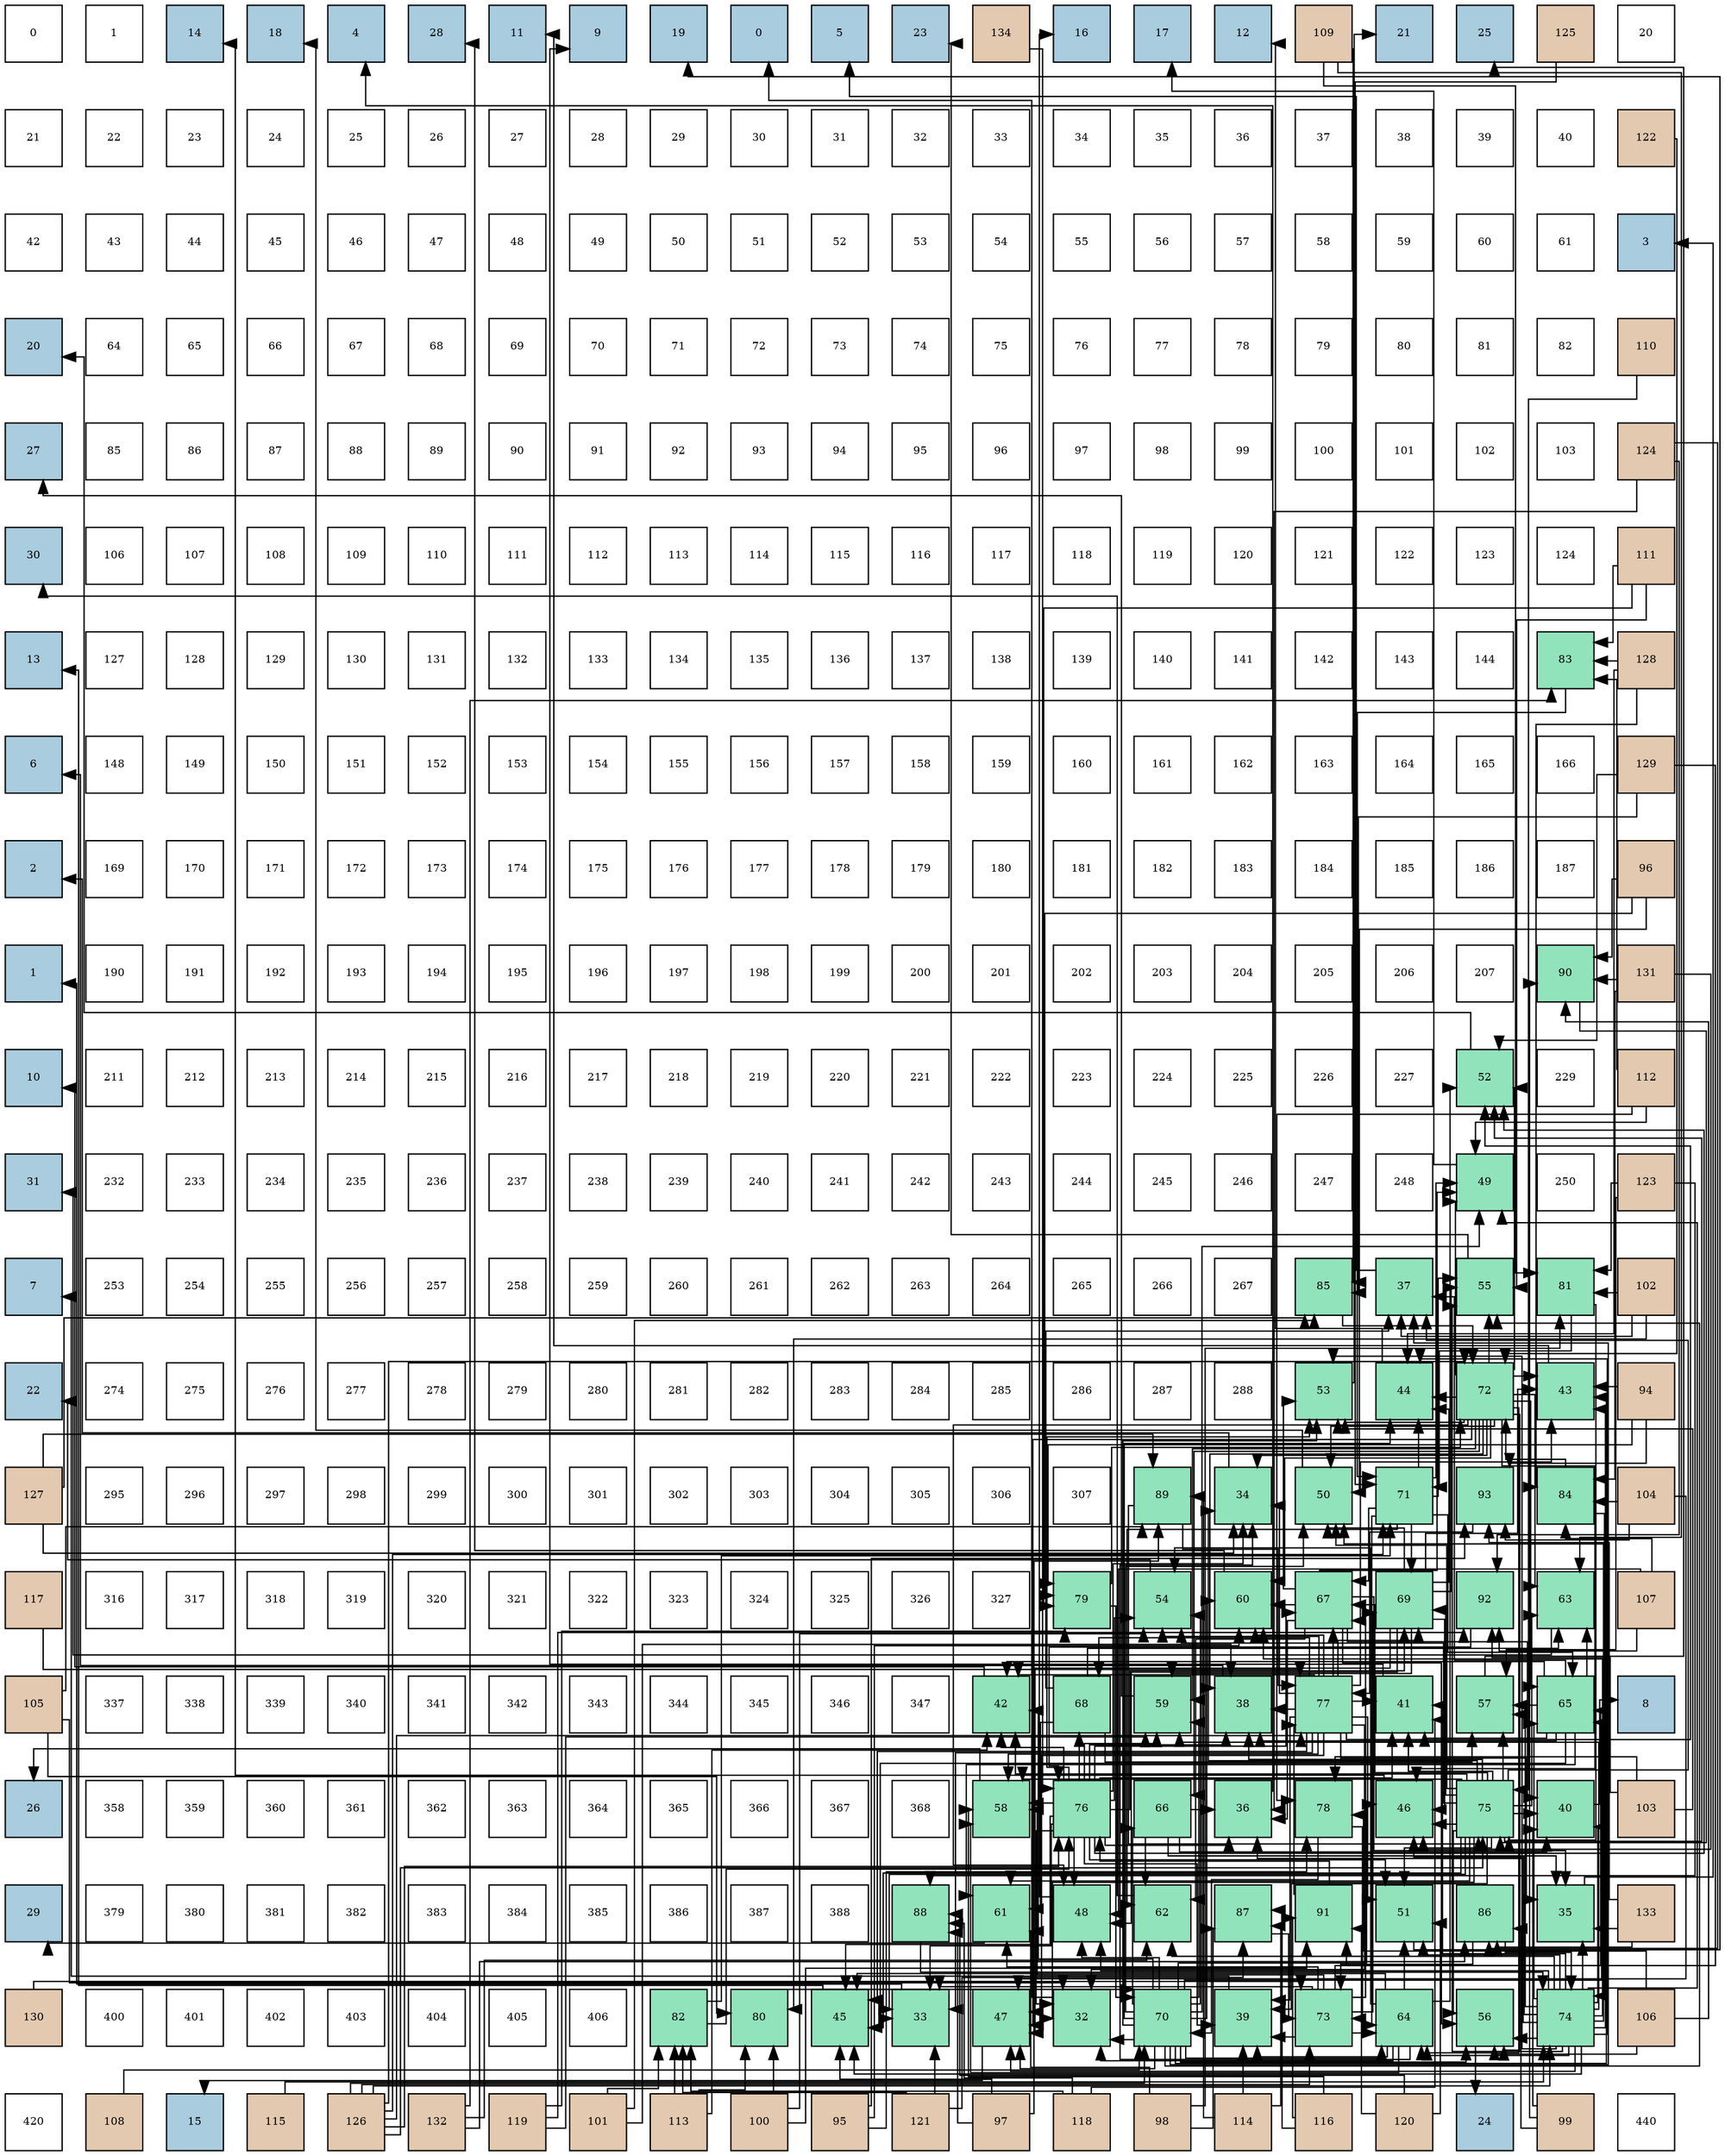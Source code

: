 digraph layout{
 rankdir=TB;
 splines=ortho;
 node [style=filled shape=square fixedsize=true width=0.6];
0[label="0", fontsize=8, fillcolor="#ffffff"];
1[label="1", fontsize=8, fillcolor="#ffffff"];
2[label="14", fontsize=8, fillcolor="#a9ccde"];
3[label="18", fontsize=8, fillcolor="#a9ccde"];
4[label="4", fontsize=8, fillcolor="#a9ccde"];
5[label="28", fontsize=8, fillcolor="#a9ccde"];
6[label="11", fontsize=8, fillcolor="#a9ccde"];
7[label="9", fontsize=8, fillcolor="#a9ccde"];
8[label="19", fontsize=8, fillcolor="#a9ccde"];
9[label="0", fontsize=8, fillcolor="#a9ccde"];
10[label="5", fontsize=8, fillcolor="#a9ccde"];
11[label="23", fontsize=8, fillcolor="#a9ccde"];
12[label="134", fontsize=8, fillcolor="#e3c9af"];
13[label="16", fontsize=8, fillcolor="#a9ccde"];
14[label="17", fontsize=8, fillcolor="#a9ccde"];
15[label="12", fontsize=8, fillcolor="#a9ccde"];
16[label="109", fontsize=8, fillcolor="#e3c9af"];
17[label="21", fontsize=8, fillcolor="#a9ccde"];
18[label="25", fontsize=8, fillcolor="#a9ccde"];
19[label="125", fontsize=8, fillcolor="#e3c9af"];
20[label="20", fontsize=8, fillcolor="#ffffff"];
21[label="21", fontsize=8, fillcolor="#ffffff"];
22[label="22", fontsize=8, fillcolor="#ffffff"];
23[label="23", fontsize=8, fillcolor="#ffffff"];
24[label="24", fontsize=8, fillcolor="#ffffff"];
25[label="25", fontsize=8, fillcolor="#ffffff"];
26[label="26", fontsize=8, fillcolor="#ffffff"];
27[label="27", fontsize=8, fillcolor="#ffffff"];
28[label="28", fontsize=8, fillcolor="#ffffff"];
29[label="29", fontsize=8, fillcolor="#ffffff"];
30[label="30", fontsize=8, fillcolor="#ffffff"];
31[label="31", fontsize=8, fillcolor="#ffffff"];
32[label="32", fontsize=8, fillcolor="#ffffff"];
33[label="33", fontsize=8, fillcolor="#ffffff"];
34[label="34", fontsize=8, fillcolor="#ffffff"];
35[label="35", fontsize=8, fillcolor="#ffffff"];
36[label="36", fontsize=8, fillcolor="#ffffff"];
37[label="37", fontsize=8, fillcolor="#ffffff"];
38[label="38", fontsize=8, fillcolor="#ffffff"];
39[label="39", fontsize=8, fillcolor="#ffffff"];
40[label="40", fontsize=8, fillcolor="#ffffff"];
41[label="122", fontsize=8, fillcolor="#e3c9af"];
42[label="42", fontsize=8, fillcolor="#ffffff"];
43[label="43", fontsize=8, fillcolor="#ffffff"];
44[label="44", fontsize=8, fillcolor="#ffffff"];
45[label="45", fontsize=8, fillcolor="#ffffff"];
46[label="46", fontsize=8, fillcolor="#ffffff"];
47[label="47", fontsize=8, fillcolor="#ffffff"];
48[label="48", fontsize=8, fillcolor="#ffffff"];
49[label="49", fontsize=8, fillcolor="#ffffff"];
50[label="50", fontsize=8, fillcolor="#ffffff"];
51[label="51", fontsize=8, fillcolor="#ffffff"];
52[label="52", fontsize=8, fillcolor="#ffffff"];
53[label="53", fontsize=8, fillcolor="#ffffff"];
54[label="54", fontsize=8, fillcolor="#ffffff"];
55[label="55", fontsize=8, fillcolor="#ffffff"];
56[label="56", fontsize=8, fillcolor="#ffffff"];
57[label="57", fontsize=8, fillcolor="#ffffff"];
58[label="58", fontsize=8, fillcolor="#ffffff"];
59[label="59", fontsize=8, fillcolor="#ffffff"];
60[label="60", fontsize=8, fillcolor="#ffffff"];
61[label="61", fontsize=8, fillcolor="#ffffff"];
62[label="3", fontsize=8, fillcolor="#a9ccde"];
63[label="20", fontsize=8, fillcolor="#a9ccde"];
64[label="64", fontsize=8, fillcolor="#ffffff"];
65[label="65", fontsize=8, fillcolor="#ffffff"];
66[label="66", fontsize=8, fillcolor="#ffffff"];
67[label="67", fontsize=8, fillcolor="#ffffff"];
68[label="68", fontsize=8, fillcolor="#ffffff"];
69[label="69", fontsize=8, fillcolor="#ffffff"];
70[label="70", fontsize=8, fillcolor="#ffffff"];
71[label="71", fontsize=8, fillcolor="#ffffff"];
72[label="72", fontsize=8, fillcolor="#ffffff"];
73[label="73", fontsize=8, fillcolor="#ffffff"];
74[label="74", fontsize=8, fillcolor="#ffffff"];
75[label="75", fontsize=8, fillcolor="#ffffff"];
76[label="76", fontsize=8, fillcolor="#ffffff"];
77[label="77", fontsize=8, fillcolor="#ffffff"];
78[label="78", fontsize=8, fillcolor="#ffffff"];
79[label="79", fontsize=8, fillcolor="#ffffff"];
80[label="80", fontsize=8, fillcolor="#ffffff"];
81[label="81", fontsize=8, fillcolor="#ffffff"];
82[label="82", fontsize=8, fillcolor="#ffffff"];
83[label="110", fontsize=8, fillcolor="#e3c9af"];
84[label="27", fontsize=8, fillcolor="#a9ccde"];
85[label="85", fontsize=8, fillcolor="#ffffff"];
86[label="86", fontsize=8, fillcolor="#ffffff"];
87[label="87", fontsize=8, fillcolor="#ffffff"];
88[label="88", fontsize=8, fillcolor="#ffffff"];
89[label="89", fontsize=8, fillcolor="#ffffff"];
90[label="90", fontsize=8, fillcolor="#ffffff"];
91[label="91", fontsize=8, fillcolor="#ffffff"];
92[label="92", fontsize=8, fillcolor="#ffffff"];
93[label="93", fontsize=8, fillcolor="#ffffff"];
94[label="94", fontsize=8, fillcolor="#ffffff"];
95[label="95", fontsize=8, fillcolor="#ffffff"];
96[label="96", fontsize=8, fillcolor="#ffffff"];
97[label="97", fontsize=8, fillcolor="#ffffff"];
98[label="98", fontsize=8, fillcolor="#ffffff"];
99[label="99", fontsize=8, fillcolor="#ffffff"];
100[label="100", fontsize=8, fillcolor="#ffffff"];
101[label="101", fontsize=8, fillcolor="#ffffff"];
102[label="102", fontsize=8, fillcolor="#ffffff"];
103[label="103", fontsize=8, fillcolor="#ffffff"];
104[label="124", fontsize=8, fillcolor="#e3c9af"];
105[label="30", fontsize=8, fillcolor="#a9ccde"];
106[label="106", fontsize=8, fillcolor="#ffffff"];
107[label="107", fontsize=8, fillcolor="#ffffff"];
108[label="108", fontsize=8, fillcolor="#ffffff"];
109[label="109", fontsize=8, fillcolor="#ffffff"];
110[label="110", fontsize=8, fillcolor="#ffffff"];
111[label="111", fontsize=8, fillcolor="#ffffff"];
112[label="112", fontsize=8, fillcolor="#ffffff"];
113[label="113", fontsize=8, fillcolor="#ffffff"];
114[label="114", fontsize=8, fillcolor="#ffffff"];
115[label="115", fontsize=8, fillcolor="#ffffff"];
116[label="116", fontsize=8, fillcolor="#ffffff"];
117[label="117", fontsize=8, fillcolor="#ffffff"];
118[label="118", fontsize=8, fillcolor="#ffffff"];
119[label="119", fontsize=8, fillcolor="#ffffff"];
120[label="120", fontsize=8, fillcolor="#ffffff"];
121[label="121", fontsize=8, fillcolor="#ffffff"];
122[label="122", fontsize=8, fillcolor="#ffffff"];
123[label="123", fontsize=8, fillcolor="#ffffff"];
124[label="124", fontsize=8, fillcolor="#ffffff"];
125[label="111", fontsize=8, fillcolor="#e3c9af"];
126[label="13", fontsize=8, fillcolor="#a9ccde"];
127[label="127", fontsize=8, fillcolor="#ffffff"];
128[label="128", fontsize=8, fillcolor="#ffffff"];
129[label="129", fontsize=8, fillcolor="#ffffff"];
130[label="130", fontsize=8, fillcolor="#ffffff"];
131[label="131", fontsize=8, fillcolor="#ffffff"];
132[label="132", fontsize=8, fillcolor="#ffffff"];
133[label="133", fontsize=8, fillcolor="#ffffff"];
134[label="134", fontsize=8, fillcolor="#ffffff"];
135[label="135", fontsize=8, fillcolor="#ffffff"];
136[label="136", fontsize=8, fillcolor="#ffffff"];
137[label="137", fontsize=8, fillcolor="#ffffff"];
138[label="138", fontsize=8, fillcolor="#ffffff"];
139[label="139", fontsize=8, fillcolor="#ffffff"];
140[label="140", fontsize=8, fillcolor="#ffffff"];
141[label="141", fontsize=8, fillcolor="#ffffff"];
142[label="142", fontsize=8, fillcolor="#ffffff"];
143[label="143", fontsize=8, fillcolor="#ffffff"];
144[label="144", fontsize=8, fillcolor="#ffffff"];
145[label="83", fontsize=8, fillcolor="#91e3bb"];
146[label="128", fontsize=8, fillcolor="#e3c9af"];
147[label="6", fontsize=8, fillcolor="#a9ccde"];
148[label="148", fontsize=8, fillcolor="#ffffff"];
149[label="149", fontsize=8, fillcolor="#ffffff"];
150[label="150", fontsize=8, fillcolor="#ffffff"];
151[label="151", fontsize=8, fillcolor="#ffffff"];
152[label="152", fontsize=8, fillcolor="#ffffff"];
153[label="153", fontsize=8, fillcolor="#ffffff"];
154[label="154", fontsize=8, fillcolor="#ffffff"];
155[label="155", fontsize=8, fillcolor="#ffffff"];
156[label="156", fontsize=8, fillcolor="#ffffff"];
157[label="157", fontsize=8, fillcolor="#ffffff"];
158[label="158", fontsize=8, fillcolor="#ffffff"];
159[label="159", fontsize=8, fillcolor="#ffffff"];
160[label="160", fontsize=8, fillcolor="#ffffff"];
161[label="161", fontsize=8, fillcolor="#ffffff"];
162[label="162", fontsize=8, fillcolor="#ffffff"];
163[label="163", fontsize=8, fillcolor="#ffffff"];
164[label="164", fontsize=8, fillcolor="#ffffff"];
165[label="165", fontsize=8, fillcolor="#ffffff"];
166[label="166", fontsize=8, fillcolor="#ffffff"];
167[label="129", fontsize=8, fillcolor="#e3c9af"];
168[label="2", fontsize=8, fillcolor="#a9ccde"];
169[label="169", fontsize=8, fillcolor="#ffffff"];
170[label="170", fontsize=8, fillcolor="#ffffff"];
171[label="171", fontsize=8, fillcolor="#ffffff"];
172[label="172", fontsize=8, fillcolor="#ffffff"];
173[label="173", fontsize=8, fillcolor="#ffffff"];
174[label="174", fontsize=8, fillcolor="#ffffff"];
175[label="175", fontsize=8, fillcolor="#ffffff"];
176[label="176", fontsize=8, fillcolor="#ffffff"];
177[label="177", fontsize=8, fillcolor="#ffffff"];
178[label="178", fontsize=8, fillcolor="#ffffff"];
179[label="179", fontsize=8, fillcolor="#ffffff"];
180[label="180", fontsize=8, fillcolor="#ffffff"];
181[label="181", fontsize=8, fillcolor="#ffffff"];
182[label="182", fontsize=8, fillcolor="#ffffff"];
183[label="183", fontsize=8, fillcolor="#ffffff"];
184[label="184", fontsize=8, fillcolor="#ffffff"];
185[label="185", fontsize=8, fillcolor="#ffffff"];
186[label="186", fontsize=8, fillcolor="#ffffff"];
187[label="187", fontsize=8, fillcolor="#ffffff"];
188[label="96", fontsize=8, fillcolor="#e3c9af"];
189[label="1", fontsize=8, fillcolor="#a9ccde"];
190[label="190", fontsize=8, fillcolor="#ffffff"];
191[label="191", fontsize=8, fillcolor="#ffffff"];
192[label="192", fontsize=8, fillcolor="#ffffff"];
193[label="193", fontsize=8, fillcolor="#ffffff"];
194[label="194", fontsize=8, fillcolor="#ffffff"];
195[label="195", fontsize=8, fillcolor="#ffffff"];
196[label="196", fontsize=8, fillcolor="#ffffff"];
197[label="197", fontsize=8, fillcolor="#ffffff"];
198[label="198", fontsize=8, fillcolor="#ffffff"];
199[label="199", fontsize=8, fillcolor="#ffffff"];
200[label="200", fontsize=8, fillcolor="#ffffff"];
201[label="201", fontsize=8, fillcolor="#ffffff"];
202[label="202", fontsize=8, fillcolor="#ffffff"];
203[label="203", fontsize=8, fillcolor="#ffffff"];
204[label="204", fontsize=8, fillcolor="#ffffff"];
205[label="205", fontsize=8, fillcolor="#ffffff"];
206[label="206", fontsize=8, fillcolor="#ffffff"];
207[label="207", fontsize=8, fillcolor="#ffffff"];
208[label="90", fontsize=8, fillcolor="#91e3bb"];
209[label="131", fontsize=8, fillcolor="#e3c9af"];
210[label="10", fontsize=8, fillcolor="#a9ccde"];
211[label="211", fontsize=8, fillcolor="#ffffff"];
212[label="212", fontsize=8, fillcolor="#ffffff"];
213[label="213", fontsize=8, fillcolor="#ffffff"];
214[label="214", fontsize=8, fillcolor="#ffffff"];
215[label="215", fontsize=8, fillcolor="#ffffff"];
216[label="216", fontsize=8, fillcolor="#ffffff"];
217[label="217", fontsize=8, fillcolor="#ffffff"];
218[label="218", fontsize=8, fillcolor="#ffffff"];
219[label="219", fontsize=8, fillcolor="#ffffff"];
220[label="220", fontsize=8, fillcolor="#ffffff"];
221[label="221", fontsize=8, fillcolor="#ffffff"];
222[label="222", fontsize=8, fillcolor="#ffffff"];
223[label="223", fontsize=8, fillcolor="#ffffff"];
224[label="224", fontsize=8, fillcolor="#ffffff"];
225[label="225", fontsize=8, fillcolor="#ffffff"];
226[label="226", fontsize=8, fillcolor="#ffffff"];
227[label="227", fontsize=8, fillcolor="#ffffff"];
228[label="52", fontsize=8, fillcolor="#91e3bb"];
229[label="229", fontsize=8, fillcolor="#ffffff"];
230[label="112", fontsize=8, fillcolor="#e3c9af"];
231[label="31", fontsize=8, fillcolor="#a9ccde"];
232[label="232", fontsize=8, fillcolor="#ffffff"];
233[label="233", fontsize=8, fillcolor="#ffffff"];
234[label="234", fontsize=8, fillcolor="#ffffff"];
235[label="235", fontsize=8, fillcolor="#ffffff"];
236[label="236", fontsize=8, fillcolor="#ffffff"];
237[label="237", fontsize=8, fillcolor="#ffffff"];
238[label="238", fontsize=8, fillcolor="#ffffff"];
239[label="239", fontsize=8, fillcolor="#ffffff"];
240[label="240", fontsize=8, fillcolor="#ffffff"];
241[label="241", fontsize=8, fillcolor="#ffffff"];
242[label="242", fontsize=8, fillcolor="#ffffff"];
243[label="243", fontsize=8, fillcolor="#ffffff"];
244[label="244", fontsize=8, fillcolor="#ffffff"];
245[label="245", fontsize=8, fillcolor="#ffffff"];
246[label="246", fontsize=8, fillcolor="#ffffff"];
247[label="247", fontsize=8, fillcolor="#ffffff"];
248[label="248", fontsize=8, fillcolor="#ffffff"];
249[label="49", fontsize=8, fillcolor="#91e3bb"];
250[label="250", fontsize=8, fillcolor="#ffffff"];
251[label="123", fontsize=8, fillcolor="#e3c9af"];
252[label="7", fontsize=8, fillcolor="#a9ccde"];
253[label="253", fontsize=8, fillcolor="#ffffff"];
254[label="254", fontsize=8, fillcolor="#ffffff"];
255[label="255", fontsize=8, fillcolor="#ffffff"];
256[label="256", fontsize=8, fillcolor="#ffffff"];
257[label="257", fontsize=8, fillcolor="#ffffff"];
258[label="258", fontsize=8, fillcolor="#ffffff"];
259[label="259", fontsize=8, fillcolor="#ffffff"];
260[label="260", fontsize=8, fillcolor="#ffffff"];
261[label="261", fontsize=8, fillcolor="#ffffff"];
262[label="262", fontsize=8, fillcolor="#ffffff"];
263[label="263", fontsize=8, fillcolor="#ffffff"];
264[label="264", fontsize=8, fillcolor="#ffffff"];
265[label="265", fontsize=8, fillcolor="#ffffff"];
266[label="266", fontsize=8, fillcolor="#ffffff"];
267[label="267", fontsize=8, fillcolor="#ffffff"];
268[label="85", fontsize=8, fillcolor="#91e3bb"];
269[label="37", fontsize=8, fillcolor="#91e3bb"];
270[label="55", fontsize=8, fillcolor="#91e3bb"];
271[label="81", fontsize=8, fillcolor="#91e3bb"];
272[label="102", fontsize=8, fillcolor="#e3c9af"];
273[label="22", fontsize=8, fillcolor="#a9ccde"];
274[label="274", fontsize=8, fillcolor="#ffffff"];
275[label="275", fontsize=8, fillcolor="#ffffff"];
276[label="276", fontsize=8, fillcolor="#ffffff"];
277[label="277", fontsize=8, fillcolor="#ffffff"];
278[label="278", fontsize=8, fillcolor="#ffffff"];
279[label="279", fontsize=8, fillcolor="#ffffff"];
280[label="280", fontsize=8, fillcolor="#ffffff"];
281[label="281", fontsize=8, fillcolor="#ffffff"];
282[label="282", fontsize=8, fillcolor="#ffffff"];
283[label="283", fontsize=8, fillcolor="#ffffff"];
284[label="284", fontsize=8, fillcolor="#ffffff"];
285[label="285", fontsize=8, fillcolor="#ffffff"];
286[label="286", fontsize=8, fillcolor="#ffffff"];
287[label="287", fontsize=8, fillcolor="#ffffff"];
288[label="288", fontsize=8, fillcolor="#ffffff"];
289[label="53", fontsize=8, fillcolor="#91e3bb"];
290[label="44", fontsize=8, fillcolor="#91e3bb"];
291[label="72", fontsize=8, fillcolor="#91e3bb"];
292[label="43", fontsize=8, fillcolor="#91e3bb"];
293[label="94", fontsize=8, fillcolor="#e3c9af"];
294[label="127", fontsize=8, fillcolor="#e3c9af"];
295[label="295", fontsize=8, fillcolor="#ffffff"];
296[label="296", fontsize=8, fillcolor="#ffffff"];
297[label="297", fontsize=8, fillcolor="#ffffff"];
298[label="298", fontsize=8, fillcolor="#ffffff"];
299[label="299", fontsize=8, fillcolor="#ffffff"];
300[label="300", fontsize=8, fillcolor="#ffffff"];
301[label="301", fontsize=8, fillcolor="#ffffff"];
302[label="302", fontsize=8, fillcolor="#ffffff"];
303[label="303", fontsize=8, fillcolor="#ffffff"];
304[label="304", fontsize=8, fillcolor="#ffffff"];
305[label="305", fontsize=8, fillcolor="#ffffff"];
306[label="306", fontsize=8, fillcolor="#ffffff"];
307[label="307", fontsize=8, fillcolor="#ffffff"];
308[label="89", fontsize=8, fillcolor="#91e3bb"];
309[label="34", fontsize=8, fillcolor="#91e3bb"];
310[label="50", fontsize=8, fillcolor="#91e3bb"];
311[label="71", fontsize=8, fillcolor="#91e3bb"];
312[label="93", fontsize=8, fillcolor="#91e3bb"];
313[label="84", fontsize=8, fillcolor="#91e3bb"];
314[label="104", fontsize=8, fillcolor="#e3c9af"];
315[label="117", fontsize=8, fillcolor="#e3c9af"];
316[label="316", fontsize=8, fillcolor="#ffffff"];
317[label="317", fontsize=8, fillcolor="#ffffff"];
318[label="318", fontsize=8, fillcolor="#ffffff"];
319[label="319", fontsize=8, fillcolor="#ffffff"];
320[label="320", fontsize=8, fillcolor="#ffffff"];
321[label="321", fontsize=8, fillcolor="#ffffff"];
322[label="322", fontsize=8, fillcolor="#ffffff"];
323[label="323", fontsize=8, fillcolor="#ffffff"];
324[label="324", fontsize=8, fillcolor="#ffffff"];
325[label="325", fontsize=8, fillcolor="#ffffff"];
326[label="326", fontsize=8, fillcolor="#ffffff"];
327[label="327", fontsize=8, fillcolor="#ffffff"];
328[label="79", fontsize=8, fillcolor="#91e3bb"];
329[label="54", fontsize=8, fillcolor="#91e3bb"];
330[label="60", fontsize=8, fillcolor="#91e3bb"];
331[label="67", fontsize=8, fillcolor="#91e3bb"];
332[label="69", fontsize=8, fillcolor="#91e3bb"];
333[label="92", fontsize=8, fillcolor="#91e3bb"];
334[label="63", fontsize=8, fillcolor="#91e3bb"];
335[label="107", fontsize=8, fillcolor="#e3c9af"];
336[label="105", fontsize=8, fillcolor="#e3c9af"];
337[label="337", fontsize=8, fillcolor="#ffffff"];
338[label="338", fontsize=8, fillcolor="#ffffff"];
339[label="339", fontsize=8, fillcolor="#ffffff"];
340[label="340", fontsize=8, fillcolor="#ffffff"];
341[label="341", fontsize=8, fillcolor="#ffffff"];
342[label="342", fontsize=8, fillcolor="#ffffff"];
343[label="343", fontsize=8, fillcolor="#ffffff"];
344[label="344", fontsize=8, fillcolor="#ffffff"];
345[label="345", fontsize=8, fillcolor="#ffffff"];
346[label="346", fontsize=8, fillcolor="#ffffff"];
347[label="347", fontsize=8, fillcolor="#ffffff"];
348[label="42", fontsize=8, fillcolor="#91e3bb"];
349[label="68", fontsize=8, fillcolor="#91e3bb"];
350[label="59", fontsize=8, fillcolor="#91e3bb"];
351[label="38", fontsize=8, fillcolor="#91e3bb"];
352[label="77", fontsize=8, fillcolor="#91e3bb"];
353[label="41", fontsize=8, fillcolor="#91e3bb"];
354[label="57", fontsize=8, fillcolor="#91e3bb"];
355[label="65", fontsize=8, fillcolor="#91e3bb"];
356[label="8", fontsize=8, fillcolor="#a9ccde"];
357[label="26", fontsize=8, fillcolor="#a9ccde"];
358[label="358", fontsize=8, fillcolor="#ffffff"];
359[label="359", fontsize=8, fillcolor="#ffffff"];
360[label="360", fontsize=8, fillcolor="#ffffff"];
361[label="361", fontsize=8, fillcolor="#ffffff"];
362[label="362", fontsize=8, fillcolor="#ffffff"];
363[label="363", fontsize=8, fillcolor="#ffffff"];
364[label="364", fontsize=8, fillcolor="#ffffff"];
365[label="365", fontsize=8, fillcolor="#ffffff"];
366[label="366", fontsize=8, fillcolor="#ffffff"];
367[label="367", fontsize=8, fillcolor="#ffffff"];
368[label="368", fontsize=8, fillcolor="#ffffff"];
369[label="58", fontsize=8, fillcolor="#91e3bb"];
370[label="76", fontsize=8, fillcolor="#91e3bb"];
371[label="66", fontsize=8, fillcolor="#91e3bb"];
372[label="36", fontsize=8, fillcolor="#91e3bb"];
373[label="78", fontsize=8, fillcolor="#91e3bb"];
374[label="46", fontsize=8, fillcolor="#91e3bb"];
375[label="75", fontsize=8, fillcolor="#91e3bb"];
376[label="40", fontsize=8, fillcolor="#91e3bb"];
377[label="103", fontsize=8, fillcolor="#e3c9af"];
378[label="29", fontsize=8, fillcolor="#a9ccde"];
379[label="379", fontsize=8, fillcolor="#ffffff"];
380[label="380", fontsize=8, fillcolor="#ffffff"];
381[label="381", fontsize=8, fillcolor="#ffffff"];
382[label="382", fontsize=8, fillcolor="#ffffff"];
383[label="383", fontsize=8, fillcolor="#ffffff"];
384[label="384", fontsize=8, fillcolor="#ffffff"];
385[label="385", fontsize=8, fillcolor="#ffffff"];
386[label="386", fontsize=8, fillcolor="#ffffff"];
387[label="387", fontsize=8, fillcolor="#ffffff"];
388[label="388", fontsize=8, fillcolor="#ffffff"];
389[label="88", fontsize=8, fillcolor="#91e3bb"];
390[label="61", fontsize=8, fillcolor="#91e3bb"];
391[label="48", fontsize=8, fillcolor="#91e3bb"];
392[label="62", fontsize=8, fillcolor="#91e3bb"];
393[label="87", fontsize=8, fillcolor="#91e3bb"];
394[label="91", fontsize=8, fillcolor="#91e3bb"];
395[label="51", fontsize=8, fillcolor="#91e3bb"];
396[label="86", fontsize=8, fillcolor="#91e3bb"];
397[label="35", fontsize=8, fillcolor="#91e3bb"];
398[label="133", fontsize=8, fillcolor="#e3c9af"];
399[label="130", fontsize=8, fillcolor="#e3c9af"];
400[label="400", fontsize=8, fillcolor="#ffffff"];
401[label="401", fontsize=8, fillcolor="#ffffff"];
402[label="402", fontsize=8, fillcolor="#ffffff"];
403[label="403", fontsize=8, fillcolor="#ffffff"];
404[label="404", fontsize=8, fillcolor="#ffffff"];
405[label="405", fontsize=8, fillcolor="#ffffff"];
406[label="406", fontsize=8, fillcolor="#ffffff"];
407[label="82", fontsize=8, fillcolor="#91e3bb"];
408[label="80", fontsize=8, fillcolor="#91e3bb"];
409[label="45", fontsize=8, fillcolor="#91e3bb"];
410[label="33", fontsize=8, fillcolor="#91e3bb"];
411[label="47", fontsize=8, fillcolor="#91e3bb"];
412[label="32", fontsize=8, fillcolor="#91e3bb"];
413[label="70", fontsize=8, fillcolor="#91e3bb"];
414[label="39", fontsize=8, fillcolor="#91e3bb"];
415[label="73", fontsize=8, fillcolor="#91e3bb"];
416[label="64", fontsize=8, fillcolor="#91e3bb"];
417[label="56", fontsize=8, fillcolor="#91e3bb"];
418[label="74", fontsize=8, fillcolor="#91e3bb"];
419[label="106", fontsize=8, fillcolor="#e3c9af"];
420[label="420", fontsize=8, fillcolor="#ffffff"];
421[label="108", fontsize=8, fillcolor="#e3c9af"];
422[label="15", fontsize=8, fillcolor="#a9ccde"];
423[label="115", fontsize=8, fillcolor="#e3c9af"];
424[label="126", fontsize=8, fillcolor="#e3c9af"];
425[label="132", fontsize=8, fillcolor="#e3c9af"];
426[label="119", fontsize=8, fillcolor="#e3c9af"];
427[label="101", fontsize=8, fillcolor="#e3c9af"];
428[label="113", fontsize=8, fillcolor="#e3c9af"];
429[label="100", fontsize=8, fillcolor="#e3c9af"];
430[label="95", fontsize=8, fillcolor="#e3c9af"];
431[label="121", fontsize=8, fillcolor="#e3c9af"];
432[label="97", fontsize=8, fillcolor="#e3c9af"];
433[label="118", fontsize=8, fillcolor="#e3c9af"];
434[label="98", fontsize=8, fillcolor="#e3c9af"];
435[label="114", fontsize=8, fillcolor="#e3c9af"];
436[label="116", fontsize=8, fillcolor="#e3c9af"];
437[label="120", fontsize=8, fillcolor="#e3c9af"];
438[label="24", fontsize=8, fillcolor="#a9ccde"];
439[label="99", fontsize=8, fillcolor="#e3c9af"];
440[label="440", fontsize=8, fillcolor="#ffffff"];
edge [constraint=false, style=vis];412 -> 9;
410 -> 189;
309 -> 168;
397 -> 62;
372 -> 4;
269 -> 10;
351 -> 147;
414 -> 252;
376 -> 356;
353 -> 7;
348 -> 210;
292 -> 6;
290 -> 15;
409 -> 126;
374 -> 2;
411 -> 422;
391 -> 13;
249 -> 14;
310 -> 3;
395 -> 8;
228 -> 63;
289 -> 17;
329 -> 273;
270 -> 11;
417 -> 438;
354 -> 18;
369 -> 357;
350 -> 84;
330 -> 5;
390 -> 378;
392 -> 105;
334 -> 231;
416 -> 412;
416 -> 309;
416 -> 414;
416 -> 409;
416 -> 395;
416 -> 228;
416 -> 329;
416 -> 369;
355 -> 410;
355 -> 269;
355 -> 351;
355 -> 353;
355 -> 348;
355 -> 354;
355 -> 390;
355 -> 334;
371 -> 397;
371 -> 372;
371 -> 376;
371 -> 392;
331 -> 397;
331 -> 372;
331 -> 376;
331 -> 249;
331 -> 289;
331 -> 417;
331 -> 330;
331 -> 392;
349 -> 269;
349 -> 354;
349 -> 390;
349 -> 334;
332 -> 292;
332 -> 290;
332 -> 374;
332 -> 411;
332 -> 391;
332 -> 310;
332 -> 270;
332 -> 350;
413 -> 412;
413 -> 269;
413 -> 348;
413 -> 292;
413 -> 290;
413 -> 374;
413 -> 411;
413 -> 391;
413 -> 249;
413 -> 310;
413 -> 289;
413 -> 329;
413 -> 270;
413 -> 417;
413 -> 350;
413 -> 330;
413 -> 416;
413 -> 355;
413 -> 371;
311 -> 290;
311 -> 249;
311 -> 270;
311 -> 392;
311 -> 416;
311 -> 355;
311 -> 331;
311 -> 332;
291 -> 309;
291 -> 351;
291 -> 292;
291 -> 290;
291 -> 374;
291 -> 411;
291 -> 391;
291 -> 249;
291 -> 310;
291 -> 228;
291 -> 289;
291 -> 270;
291 -> 417;
291 -> 350;
291 -> 330;
291 -> 334;
291 -> 416;
291 -> 355;
291 -> 371;
415 -> 410;
415 -> 414;
415 -> 369;
415 -> 390;
415 -> 416;
415 -> 355;
415 -> 331;
415 -> 332;
418 -> 397;
418 -> 372;
418 -> 376;
418 -> 353;
418 -> 292;
418 -> 290;
418 -> 409;
418 -> 374;
418 -> 411;
418 -> 391;
418 -> 249;
418 -> 310;
418 -> 395;
418 -> 289;
418 -> 270;
418 -> 417;
418 -> 354;
418 -> 350;
418 -> 330;
418 -> 392;
418 -> 416;
418 -> 355;
375 -> 412;
375 -> 410;
375 -> 309;
375 -> 269;
375 -> 351;
375 -> 414;
375 -> 376;
375 -> 353;
375 -> 348;
375 -> 409;
375 -> 374;
375 -> 310;
375 -> 395;
375 -> 228;
375 -> 329;
375 -> 417;
375 -> 354;
375 -> 369;
375 -> 390;
375 -> 334;
375 -> 331;
375 -> 332;
370 -> 412;
370 -> 410;
370 -> 309;
370 -> 372;
370 -> 351;
370 -> 414;
370 -> 353;
370 -> 348;
370 -> 409;
370 -> 391;
370 -> 395;
370 -> 228;
370 -> 289;
370 -> 329;
370 -> 369;
370 -> 350;
370 -> 331;
370 -> 349;
370 -> 332;
352 -> 412;
352 -> 410;
352 -> 309;
352 -> 397;
352 -> 351;
352 -> 414;
352 -> 353;
352 -> 348;
352 -> 292;
352 -> 409;
352 -> 411;
352 -> 395;
352 -> 228;
352 -> 329;
352 -> 369;
352 -> 330;
352 -> 331;
352 -> 349;
352 -> 332;
373 -> 413;
373 -> 415;
328 -> 413;
328 -> 291;
408 -> 413;
271 -> 311;
271 -> 375;
407 -> 311;
407 -> 370;
145 -> 311;
313 -> 291;
313 -> 418;
268 -> 291;
396 -> 415;
396 -> 418;
393 -> 415;
389 -> 418;
308 -> 375;
308 -> 352;
208 -> 375;
394 -> 370;
394 -> 352;
333 -> 370;
312 -> 352;
293 -> 292;
293 -> 328;
293 -> 312;
430 -> 330;
430 -> 373;
430 -> 312;
188 -> 310;
188 -> 328;
188 -> 208;
432 -> 409;
432 -> 389;
432 -> 308;
434 -> 390;
434 -> 271;
434 -> 393;
439 -> 376;
439 -> 396;
439 -> 208;
429 -> 329;
429 -> 408;
429 -> 394;
427 -> 351;
427 -> 407;
427 -> 268;
272 -> 269;
272 -> 408;
272 -> 271;
377 -> 289;
377 -> 373;
377 -> 333;
314 -> 411;
314 -> 313;
314 -> 312;
336 -> 412;
336 -> 408;
336 -> 308;
419 -> 417;
419 -> 373;
419 -> 208;
335 -> 391;
335 -> 313;
335 -> 333;
421 -> 413;
16 -> 334;
16 -> 271;
16 -> 268;
83 -> 375;
125 -> 270;
125 -> 328;
125 -> 145;
230 -> 249;
230 -> 373;
230 -> 145;
428 -> 348;
428 -> 408;
428 -> 407;
435 -> 414;
435 -> 393;
435 -> 308;
423 -> 418;
436 -> 369;
436 -> 393;
436 -> 394;
315 -> 352;
433 -> 353;
433 -> 407;
433 -> 389;
426 -> 350;
426 -> 328;
426 -> 333;
437 -> 395;
437 -> 389;
437 -> 394;
431 -> 410;
431 -> 407;
431 -> 393;
41 -> 291;
251 -> 354;
251 -> 271;
251 -> 389;
104 -> 372;
104 -> 396;
104 -> 333;
19 -> 311;
424 -> 413;
424 -> 311;
424 -> 291;
424 -> 415;
424 -> 418;
424 -> 375;
424 -> 370;
424 -> 352;
294 -> 309;
294 -> 268;
294 -> 308;
146 -> 290;
146 -> 145;
146 -> 313;
167 -> 228;
167 -> 268;
167 -> 394;
399 -> 415;
209 -> 374;
209 -> 313;
209 -> 208;
425 -> 392;
425 -> 145;
425 -> 396;
398 -> 397;
398 -> 396;
398 -> 312;
12 -> 370;
edge [constraint=true, style=invis];
0 -> 21 -> 42 -> 63 -> 84 -> 105 -> 126 -> 147 -> 168 -> 189 -> 210 -> 231 -> 252 -> 273 -> 294 -> 315 -> 336 -> 357 -> 378 -> 399 -> 420;
1 -> 22 -> 43 -> 64 -> 85 -> 106 -> 127 -> 148 -> 169 -> 190 -> 211 -> 232 -> 253 -> 274 -> 295 -> 316 -> 337 -> 358 -> 379 -> 400 -> 421;
2 -> 23 -> 44 -> 65 -> 86 -> 107 -> 128 -> 149 -> 170 -> 191 -> 212 -> 233 -> 254 -> 275 -> 296 -> 317 -> 338 -> 359 -> 380 -> 401 -> 422;
3 -> 24 -> 45 -> 66 -> 87 -> 108 -> 129 -> 150 -> 171 -> 192 -> 213 -> 234 -> 255 -> 276 -> 297 -> 318 -> 339 -> 360 -> 381 -> 402 -> 423;
4 -> 25 -> 46 -> 67 -> 88 -> 109 -> 130 -> 151 -> 172 -> 193 -> 214 -> 235 -> 256 -> 277 -> 298 -> 319 -> 340 -> 361 -> 382 -> 403 -> 424;
5 -> 26 -> 47 -> 68 -> 89 -> 110 -> 131 -> 152 -> 173 -> 194 -> 215 -> 236 -> 257 -> 278 -> 299 -> 320 -> 341 -> 362 -> 383 -> 404 -> 425;
6 -> 27 -> 48 -> 69 -> 90 -> 111 -> 132 -> 153 -> 174 -> 195 -> 216 -> 237 -> 258 -> 279 -> 300 -> 321 -> 342 -> 363 -> 384 -> 405 -> 426;
7 -> 28 -> 49 -> 70 -> 91 -> 112 -> 133 -> 154 -> 175 -> 196 -> 217 -> 238 -> 259 -> 280 -> 301 -> 322 -> 343 -> 364 -> 385 -> 406 -> 427;
8 -> 29 -> 50 -> 71 -> 92 -> 113 -> 134 -> 155 -> 176 -> 197 -> 218 -> 239 -> 260 -> 281 -> 302 -> 323 -> 344 -> 365 -> 386 -> 407 -> 428;
9 -> 30 -> 51 -> 72 -> 93 -> 114 -> 135 -> 156 -> 177 -> 198 -> 219 -> 240 -> 261 -> 282 -> 303 -> 324 -> 345 -> 366 -> 387 -> 408 -> 429;
10 -> 31 -> 52 -> 73 -> 94 -> 115 -> 136 -> 157 -> 178 -> 199 -> 220 -> 241 -> 262 -> 283 -> 304 -> 325 -> 346 -> 367 -> 388 -> 409 -> 430;
11 -> 32 -> 53 -> 74 -> 95 -> 116 -> 137 -> 158 -> 179 -> 200 -> 221 -> 242 -> 263 -> 284 -> 305 -> 326 -> 347 -> 368 -> 389 -> 410 -> 431;
12 -> 33 -> 54 -> 75 -> 96 -> 117 -> 138 -> 159 -> 180 -> 201 -> 222 -> 243 -> 264 -> 285 -> 306 -> 327 -> 348 -> 369 -> 390 -> 411 -> 432;
13 -> 34 -> 55 -> 76 -> 97 -> 118 -> 139 -> 160 -> 181 -> 202 -> 223 -> 244 -> 265 -> 286 -> 307 -> 328 -> 349 -> 370 -> 391 -> 412 -> 433;
14 -> 35 -> 56 -> 77 -> 98 -> 119 -> 140 -> 161 -> 182 -> 203 -> 224 -> 245 -> 266 -> 287 -> 308 -> 329 -> 350 -> 371 -> 392 -> 413 -> 434;
15 -> 36 -> 57 -> 78 -> 99 -> 120 -> 141 -> 162 -> 183 -> 204 -> 225 -> 246 -> 267 -> 288 -> 309 -> 330 -> 351 -> 372 -> 393 -> 414 -> 435;
16 -> 37 -> 58 -> 79 -> 100 -> 121 -> 142 -> 163 -> 184 -> 205 -> 226 -> 247 -> 268 -> 289 -> 310 -> 331 -> 352 -> 373 -> 394 -> 415 -> 436;
17 -> 38 -> 59 -> 80 -> 101 -> 122 -> 143 -> 164 -> 185 -> 206 -> 227 -> 248 -> 269 -> 290 -> 311 -> 332 -> 353 -> 374 -> 395 -> 416 -> 437;
18 -> 39 -> 60 -> 81 -> 102 -> 123 -> 144 -> 165 -> 186 -> 207 -> 228 -> 249 -> 270 -> 291 -> 312 -> 333 -> 354 -> 375 -> 396 -> 417 -> 438;
19 -> 40 -> 61 -> 82 -> 103 -> 124 -> 145 -> 166 -> 187 -> 208 -> 229 -> 250 -> 271 -> 292 -> 313 -> 334 -> 355 -> 376 -> 397 -> 418 -> 439;
20 -> 41 -> 62 -> 83 -> 104 -> 125 -> 146 -> 167 -> 188 -> 209 -> 230 -> 251 -> 272 -> 293 -> 314 -> 335 -> 356 -> 377 -> 398 -> 419 -> 440;
rank = same {0 -> 1 -> 2 -> 3 -> 4 -> 5 -> 6 -> 7 -> 8 -> 9 -> 10 -> 11 -> 12 -> 13 -> 14 -> 15 -> 16 -> 17 -> 18 -> 19 -> 20};
rank = same {21 -> 22 -> 23 -> 24 -> 25 -> 26 -> 27 -> 28 -> 29 -> 30 -> 31 -> 32 -> 33 -> 34 -> 35 -> 36 -> 37 -> 38 -> 39 -> 40 -> 41};
rank = same {42 -> 43 -> 44 -> 45 -> 46 -> 47 -> 48 -> 49 -> 50 -> 51 -> 52 -> 53 -> 54 -> 55 -> 56 -> 57 -> 58 -> 59 -> 60 -> 61 -> 62};
rank = same {63 -> 64 -> 65 -> 66 -> 67 -> 68 -> 69 -> 70 -> 71 -> 72 -> 73 -> 74 -> 75 -> 76 -> 77 -> 78 -> 79 -> 80 -> 81 -> 82 -> 83};
rank = same {84 -> 85 -> 86 -> 87 -> 88 -> 89 -> 90 -> 91 -> 92 -> 93 -> 94 -> 95 -> 96 -> 97 -> 98 -> 99 -> 100 -> 101 -> 102 -> 103 -> 104};
rank = same {105 -> 106 -> 107 -> 108 -> 109 -> 110 -> 111 -> 112 -> 113 -> 114 -> 115 -> 116 -> 117 -> 118 -> 119 -> 120 -> 121 -> 122 -> 123 -> 124 -> 125};
rank = same {126 -> 127 -> 128 -> 129 -> 130 -> 131 -> 132 -> 133 -> 134 -> 135 -> 136 -> 137 -> 138 -> 139 -> 140 -> 141 -> 142 -> 143 -> 144 -> 145 -> 146};
rank = same {147 -> 148 -> 149 -> 150 -> 151 -> 152 -> 153 -> 154 -> 155 -> 156 -> 157 -> 158 -> 159 -> 160 -> 161 -> 162 -> 163 -> 164 -> 165 -> 166 -> 167};
rank = same {168 -> 169 -> 170 -> 171 -> 172 -> 173 -> 174 -> 175 -> 176 -> 177 -> 178 -> 179 -> 180 -> 181 -> 182 -> 183 -> 184 -> 185 -> 186 -> 187 -> 188};
rank = same {189 -> 190 -> 191 -> 192 -> 193 -> 194 -> 195 -> 196 -> 197 -> 198 -> 199 -> 200 -> 201 -> 202 -> 203 -> 204 -> 205 -> 206 -> 207 -> 208 -> 209};
rank = same {210 -> 211 -> 212 -> 213 -> 214 -> 215 -> 216 -> 217 -> 218 -> 219 -> 220 -> 221 -> 222 -> 223 -> 224 -> 225 -> 226 -> 227 -> 228 -> 229 -> 230};
rank = same {231 -> 232 -> 233 -> 234 -> 235 -> 236 -> 237 -> 238 -> 239 -> 240 -> 241 -> 242 -> 243 -> 244 -> 245 -> 246 -> 247 -> 248 -> 249 -> 250 -> 251};
rank = same {252 -> 253 -> 254 -> 255 -> 256 -> 257 -> 258 -> 259 -> 260 -> 261 -> 262 -> 263 -> 264 -> 265 -> 266 -> 267 -> 268 -> 269 -> 270 -> 271 -> 272};
rank = same {273 -> 274 -> 275 -> 276 -> 277 -> 278 -> 279 -> 280 -> 281 -> 282 -> 283 -> 284 -> 285 -> 286 -> 287 -> 288 -> 289 -> 290 -> 291 -> 292 -> 293};
rank = same {294 -> 295 -> 296 -> 297 -> 298 -> 299 -> 300 -> 301 -> 302 -> 303 -> 304 -> 305 -> 306 -> 307 -> 308 -> 309 -> 310 -> 311 -> 312 -> 313 -> 314};
rank = same {315 -> 316 -> 317 -> 318 -> 319 -> 320 -> 321 -> 322 -> 323 -> 324 -> 325 -> 326 -> 327 -> 328 -> 329 -> 330 -> 331 -> 332 -> 333 -> 334 -> 335};
rank = same {336 -> 337 -> 338 -> 339 -> 340 -> 341 -> 342 -> 343 -> 344 -> 345 -> 346 -> 347 -> 348 -> 349 -> 350 -> 351 -> 352 -> 353 -> 354 -> 355 -> 356};
rank = same {357 -> 358 -> 359 -> 360 -> 361 -> 362 -> 363 -> 364 -> 365 -> 366 -> 367 -> 368 -> 369 -> 370 -> 371 -> 372 -> 373 -> 374 -> 375 -> 376 -> 377};
rank = same {378 -> 379 -> 380 -> 381 -> 382 -> 383 -> 384 -> 385 -> 386 -> 387 -> 388 -> 389 -> 390 -> 391 -> 392 -> 393 -> 394 -> 395 -> 396 -> 397 -> 398};
rank = same {399 -> 400 -> 401 -> 402 -> 403 -> 404 -> 405 -> 406 -> 407 -> 408 -> 409 -> 410 -> 411 -> 412 -> 413 -> 414 -> 415 -> 416 -> 417 -> 418 -> 419};
rank = same {420 -> 421 -> 422 -> 423 -> 424 -> 425 -> 426 -> 427 -> 428 -> 429 -> 430 -> 431 -> 432 -> 433 -> 434 -> 435 -> 436 -> 437 -> 438 -> 439 -> 440};
}